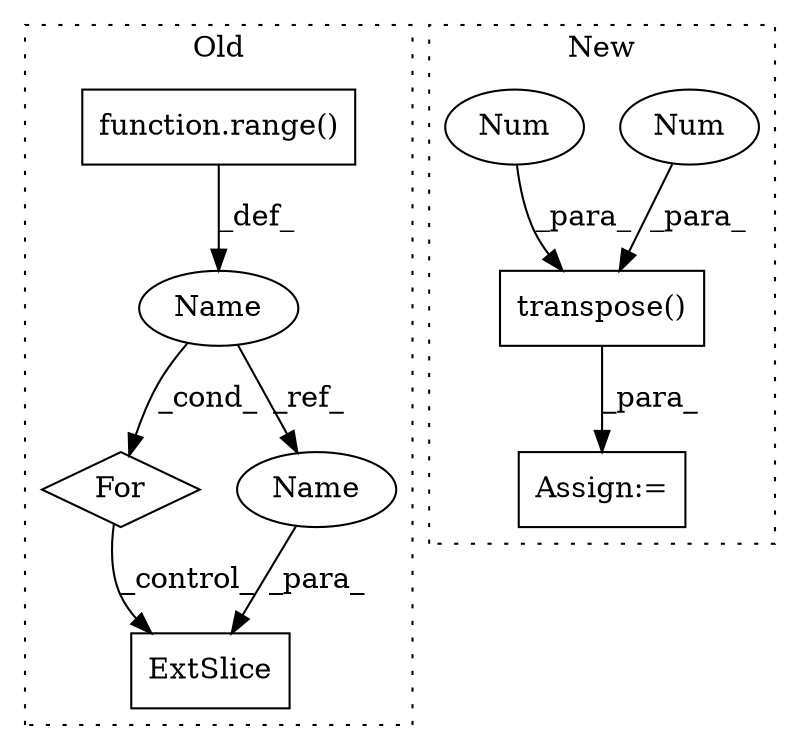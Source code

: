 digraph G {
subgraph cluster0 {
1 [label="function.range()" a="75" s="1165,1192" l="6,1" shape="box"];
5 [label="For" a="107" s="1156,1193" l="4,10" shape="diamond"];
7 [label="ExtSlice" a="85" s="1264" l="7" shape="box"];
8 [label="Name" a="87" s="1160" l="1" shape="ellipse"];
9 [label="Name" a="87" s="1275" l="1" shape="ellipse"];
label = "Old";
style="dotted";
}
subgraph cluster1 {
2 [label="transpose()" a="75" s="1088,1148" l="56,1" shape="box"];
3 [label="Num" a="76" s="1147" l="1" shape="ellipse"];
4 [label="Num" a="76" s="1144" l="1" shape="ellipse"];
6 [label="Assign:=" a="68" s="1234" l="17" shape="box"];
label = "New";
style="dotted";
}
1 -> 8 [label="_def_"];
2 -> 6 [label="_para_"];
3 -> 2 [label="_para_"];
4 -> 2 [label="_para_"];
5 -> 7 [label="_control_"];
8 -> 5 [label="_cond_"];
8 -> 9 [label="_ref_"];
9 -> 7 [label="_para_"];
}